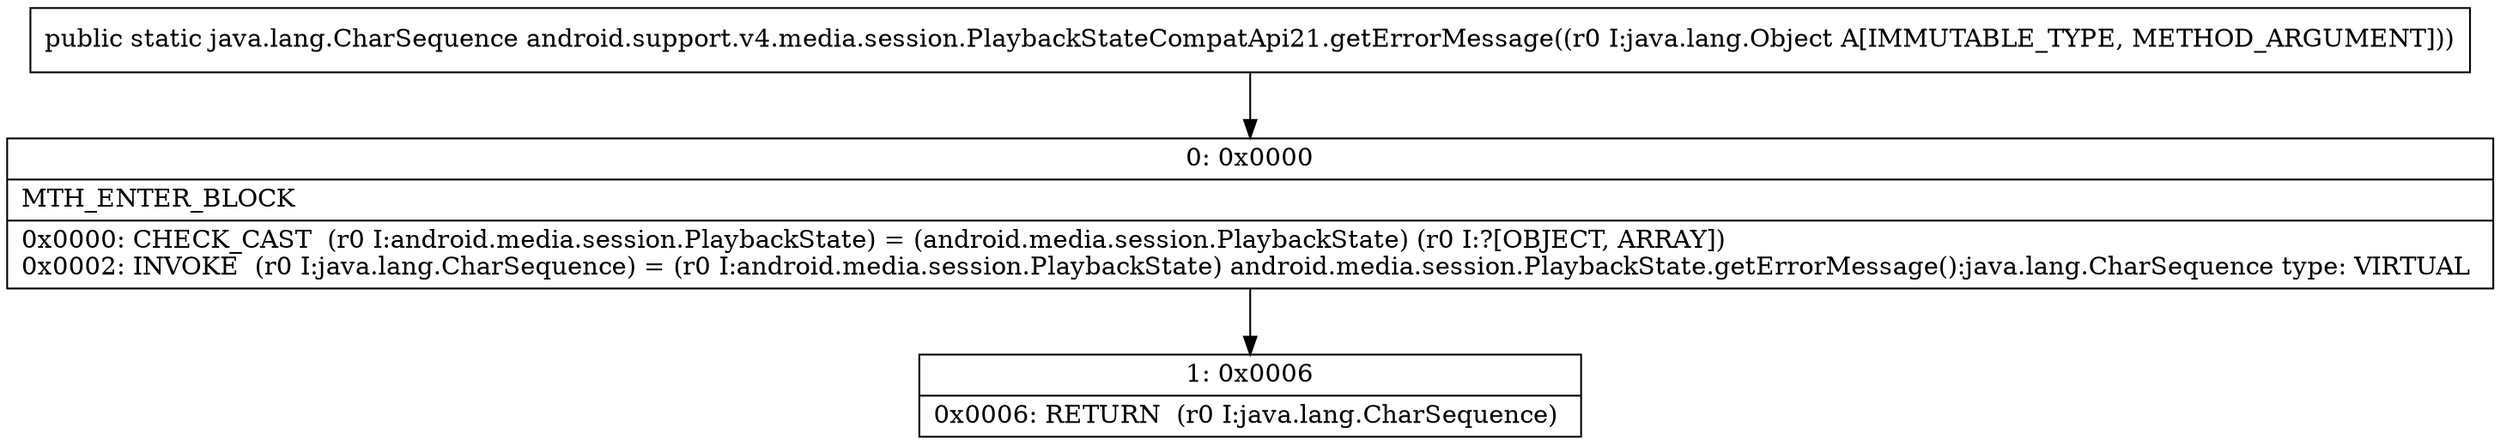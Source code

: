 digraph "CFG forandroid.support.v4.media.session.PlaybackStateCompatApi21.getErrorMessage(Ljava\/lang\/Object;)Ljava\/lang\/CharSequence;" {
Node_0 [shape=record,label="{0\:\ 0x0000|MTH_ENTER_BLOCK\l|0x0000: CHECK_CAST  (r0 I:android.media.session.PlaybackState) = (android.media.session.PlaybackState) (r0 I:?[OBJECT, ARRAY]) \l0x0002: INVOKE  (r0 I:java.lang.CharSequence) = (r0 I:android.media.session.PlaybackState) android.media.session.PlaybackState.getErrorMessage():java.lang.CharSequence type: VIRTUAL \l}"];
Node_1 [shape=record,label="{1\:\ 0x0006|0x0006: RETURN  (r0 I:java.lang.CharSequence) \l}"];
MethodNode[shape=record,label="{public static java.lang.CharSequence android.support.v4.media.session.PlaybackStateCompatApi21.getErrorMessage((r0 I:java.lang.Object A[IMMUTABLE_TYPE, METHOD_ARGUMENT])) }"];
MethodNode -> Node_0;
Node_0 -> Node_1;
}

